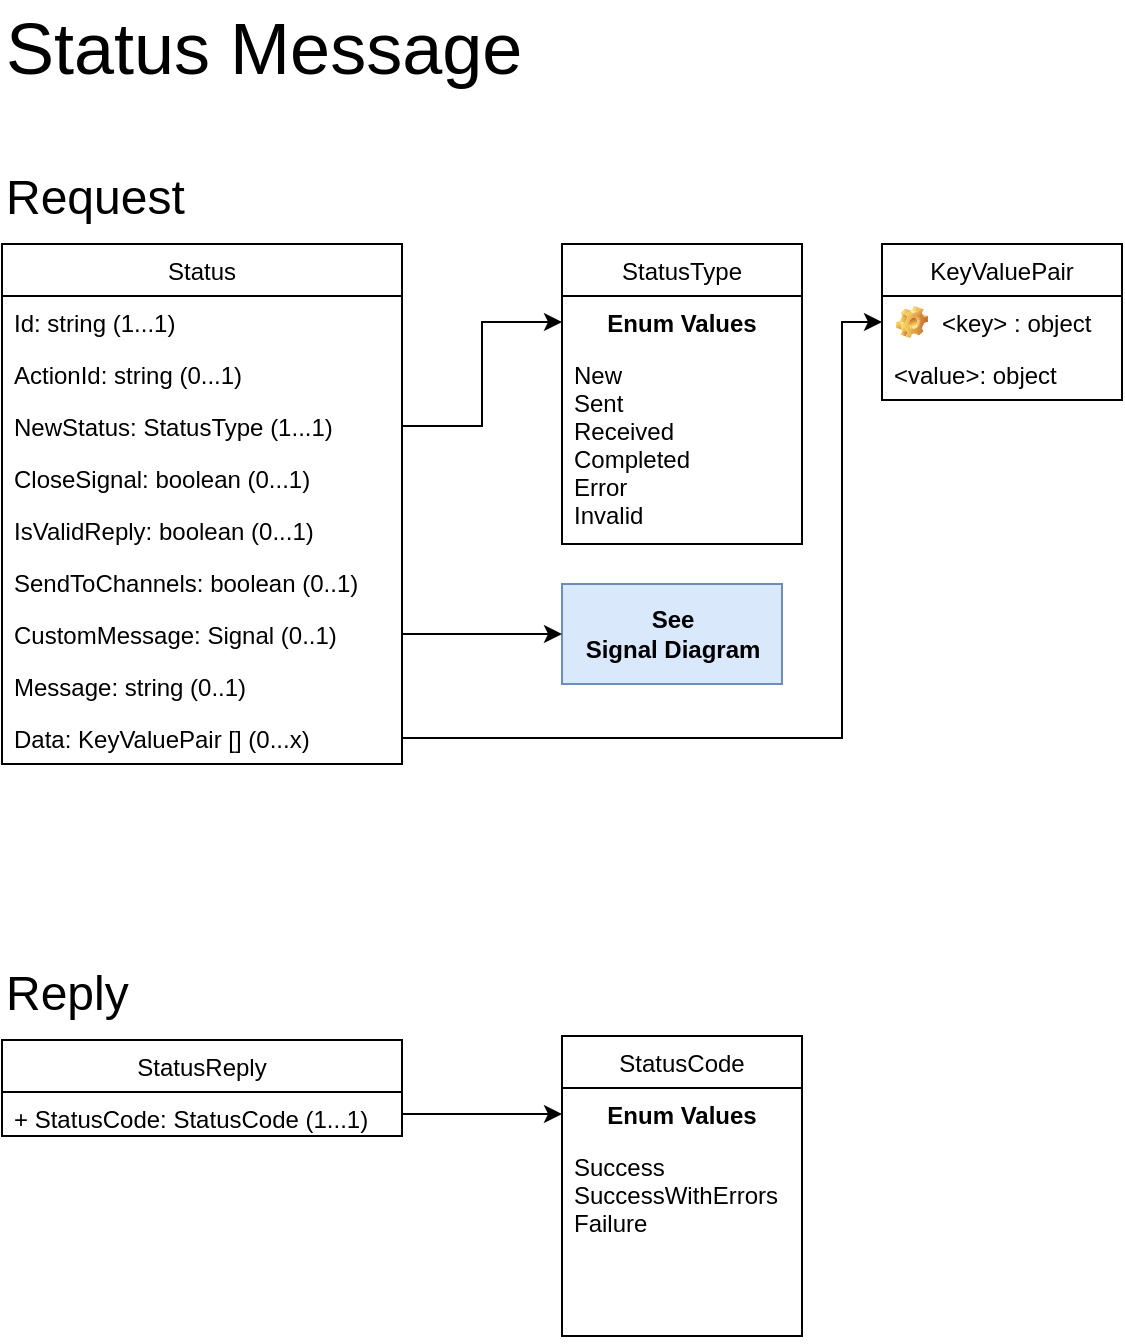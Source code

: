 <mxfile version="13.7.3" type="device"><diagram id="CwCPBcXZOWI9J1zfgDHO" name="Page-1"><mxGraphModel dx="1042" dy="684" grid="1" gridSize="10" guides="1" tooltips="1" connect="1" arrows="1" fold="1" page="1" pageScale="1" pageWidth="850" pageHeight="1100" math="0" shadow="0"><root><mxCell id="0"/><mxCell id="1" parent="0"/><mxCell id="KmfvtNIkWaQ_sEXPeE87-1" value="Status" style="swimlane;fontStyle=0;childLayout=stackLayout;horizontal=1;startSize=26;fillColor=none;horizontalStack=0;resizeParent=1;resizeParentMax=0;resizeLast=0;collapsible=1;marginBottom=0;" parent="1" vertex="1"><mxGeometry x="40" y="162" width="200" height="260" as="geometry"/></mxCell><mxCell id="KmfvtNIkWaQ_sEXPeE87-2" value="Id: string (1...1)" style="text;strokeColor=none;fillColor=none;align=left;verticalAlign=top;spacingLeft=4;spacingRight=4;overflow=hidden;rotatable=0;points=[[0,0.5],[1,0.5]];portConstraint=eastwest;" parent="KmfvtNIkWaQ_sEXPeE87-1" vertex="1"><mxGeometry y="26" width="200" height="26" as="geometry"/></mxCell><mxCell id="KmfvtNIkWaQ_sEXPeE87-3" value="ActionId: string (0...1)" style="text;strokeColor=none;fillColor=none;align=left;verticalAlign=top;spacingLeft=4;spacingRight=4;overflow=hidden;rotatable=0;points=[[0,0.5],[1,0.5]];portConstraint=eastwest;" parent="KmfvtNIkWaQ_sEXPeE87-1" vertex="1"><mxGeometry y="52" width="200" height="26" as="geometry"/></mxCell><mxCell id="KmfvtNIkWaQ_sEXPeE87-5" value="NewStatus: StatusType (1...1)" style="text;strokeColor=none;fillColor=none;align=left;verticalAlign=top;spacingLeft=4;spacingRight=4;overflow=hidden;rotatable=0;points=[[0,0.5],[1,0.5]];portConstraint=eastwest;" parent="KmfvtNIkWaQ_sEXPeE87-1" vertex="1"><mxGeometry y="78" width="200" height="26" as="geometry"/></mxCell><mxCell id="KmfvtNIkWaQ_sEXPeE87-7" value="CloseSignal: boolean (0...1)" style="text;strokeColor=none;fillColor=none;align=left;verticalAlign=top;spacingLeft=4;spacingRight=4;overflow=hidden;rotatable=0;points=[[0,0.5],[1,0.5]];portConstraint=eastwest;" parent="KmfvtNIkWaQ_sEXPeE87-1" vertex="1"><mxGeometry y="104" width="200" height="26" as="geometry"/></mxCell><mxCell id="KmfvtNIkWaQ_sEXPeE87-6" value="IsValidReply: boolean (0...1)" style="text;strokeColor=none;fillColor=none;align=left;verticalAlign=top;spacingLeft=4;spacingRight=4;overflow=hidden;rotatable=0;points=[[0,0.5],[1,0.5]];portConstraint=eastwest;" parent="KmfvtNIkWaQ_sEXPeE87-1" vertex="1"><mxGeometry y="130" width="200" height="26" as="geometry"/></mxCell><mxCell id="5pbbXjXSg07QnBIjyVvJ-1" value="SendToChannels: boolean (0..1)" style="text;strokeColor=none;fillColor=none;align=left;verticalAlign=top;spacingLeft=4;spacingRight=4;overflow=hidden;rotatable=0;points=[[0,0.5],[1,0.5]];portConstraint=eastwest;" parent="KmfvtNIkWaQ_sEXPeE87-1" vertex="1"><mxGeometry y="156" width="200" height="26" as="geometry"/></mxCell><mxCell id="5pbbXjXSg07QnBIjyVvJ-2" value="CustomMessage: Signal (0..1)" style="text;strokeColor=none;fillColor=none;align=left;verticalAlign=top;spacingLeft=4;spacingRight=4;overflow=hidden;rotatable=0;points=[[0,0.5],[1,0.5]];portConstraint=eastwest;" parent="KmfvtNIkWaQ_sEXPeE87-1" vertex="1"><mxGeometry y="182" width="200" height="26" as="geometry"/></mxCell><mxCell id="5pbbXjXSg07QnBIjyVvJ-3" value="Message: string (0..1)" style="text;strokeColor=none;fillColor=none;align=left;verticalAlign=top;spacingLeft=4;spacingRight=4;overflow=hidden;rotatable=0;points=[[0,0.5],[1,0.5]];portConstraint=eastwest;" parent="KmfvtNIkWaQ_sEXPeE87-1" vertex="1"><mxGeometry y="208" width="200" height="26" as="geometry"/></mxCell><mxCell id="KmfvtNIkWaQ_sEXPeE87-4" value="Data: KeyValuePair [] (0...x)" style="text;strokeColor=none;fillColor=none;align=left;verticalAlign=top;spacingLeft=4;spacingRight=4;overflow=hidden;rotatable=0;points=[[0,0.5],[1,0.5]];portConstraint=eastwest;" parent="KmfvtNIkWaQ_sEXPeE87-1" vertex="1"><mxGeometry y="234" width="200" height="26" as="geometry"/></mxCell><mxCell id="KmfvtNIkWaQ_sEXPeE87-8" value="StatusType" style="swimlane;fontStyle=0;childLayout=stackLayout;horizontal=1;startSize=26;fillColor=none;horizontalStack=0;resizeParent=1;resizeParentMax=0;resizeLast=0;collapsible=1;marginBottom=0;" parent="1" vertex="1"><mxGeometry x="320" y="162" width="120" height="150" as="geometry"/></mxCell><mxCell id="KmfvtNIkWaQ_sEXPeE87-15" value="Enum Values" style="text;align=center;fontStyle=1;verticalAlign=middle;spacingLeft=3;spacingRight=3;strokeColor=none;rotatable=0;points=[[0,0.5],[1,0.5]];portConstraint=eastwest;" parent="KmfvtNIkWaQ_sEXPeE87-8" vertex="1"><mxGeometry y="26" width="120" height="26" as="geometry"/></mxCell><mxCell id="KmfvtNIkWaQ_sEXPeE87-9" value="New&#10;Sent&#10;Received&#10;Completed&#10;Error&#10;Invalid&#10;" style="text;strokeColor=none;fillColor=none;align=left;verticalAlign=top;spacingLeft=4;spacingRight=4;overflow=hidden;rotatable=0;points=[[0,0.5],[1,0.5]];portConstraint=eastwest;" parent="KmfvtNIkWaQ_sEXPeE87-8" vertex="1"><mxGeometry y="52" width="120" height="98" as="geometry"/></mxCell><mxCell id="KmfvtNIkWaQ_sEXPeE87-16" style="edgeStyle=orthogonalEdgeStyle;rounded=0;html=1;exitX=1;exitY=0.5;exitDx=0;exitDy=0;entryX=0;entryY=0.5;entryDx=0;entryDy=0;jettySize=auto;orthogonalLoop=1;" parent="1" source="KmfvtNIkWaQ_sEXPeE87-5" target="KmfvtNIkWaQ_sEXPeE87-15" edge="1"><mxGeometry relative="1" as="geometry"/></mxCell><mxCell id="Yg6pK1T9AQLUbVwk1xyi-1" value="&lt;font style=&quot;font-size: 24px&quot;&gt;Request&lt;/font&gt;" style="text;html=1;resizable=0;points=[];autosize=1;align=left;verticalAlign=top;spacingTop=-4;" parent="1" vertex="1"><mxGeometry x="40" y="122" width="100" height="20" as="geometry"/></mxCell><mxCell id="Yg6pK1T9AQLUbVwk1xyi-2" value="&lt;font style=&quot;font-size: 36px&quot;&gt;Status Message&lt;/font&gt;" style="text;html=1;resizable=0;points=[];autosize=1;align=left;verticalAlign=top;spacingTop=-4;" parent="1" vertex="1"><mxGeometry x="40" y="40" width="270" height="20" as="geometry"/></mxCell><mxCell id="Yg6pK1T9AQLUbVwk1xyi-10" value="&lt;font style=&quot;font-size: 24px&quot;&gt;Reply&lt;/font&gt;" style="text;html=1;resizable=0;points=[];autosize=1;align=left;verticalAlign=top;spacingTop=-4;" parent="1" vertex="1"><mxGeometry x="40" y="520" width="80" height="20" as="geometry"/></mxCell><mxCell id="gZLTvhkyPeyyPJZUPioJ-4" style="edgeStyle=orthogonalEdgeStyle;rounded=0;html=1;exitX=1;exitY=0.5;exitDx=0;exitDy=0;entryX=0;entryY=0.5;entryDx=0;entryDy=0;jettySize=auto;orthogonalLoop=1;" parent="1" source="Yg6pK1T9AQLUbVwk1xyi-4" target="gZLTvhkyPeyyPJZUPioJ-2" edge="1"><mxGeometry relative="1" as="geometry"/></mxCell><mxCell id="Yg6pK1T9AQLUbVwk1xyi-3" value="StatusReply" style="swimlane;fontStyle=0;childLayout=stackLayout;horizontal=1;startSize=26;fillColor=none;horizontalStack=0;resizeParent=1;resizeParentMax=0;resizeLast=0;collapsible=1;marginBottom=0;" parent="1" vertex="1"><mxGeometry x="40" y="560" width="200" height="48" as="geometry"/></mxCell><mxCell id="Yg6pK1T9AQLUbVwk1xyi-4" value="+ StatusCode: StatusCode (1...1)" style="text;strokeColor=none;fillColor=none;align=left;verticalAlign=top;spacingLeft=4;spacingRight=4;overflow=hidden;rotatable=0;points=[[0,0.5],[1,0.5]];portConstraint=eastwest;" parent="Yg6pK1T9AQLUbVwk1xyi-3" vertex="1"><mxGeometry y="26" width="200" height="22" as="geometry"/></mxCell><mxCell id="gZLTvhkyPeyyPJZUPioJ-1" value="StatusCode" style="swimlane;fontStyle=0;childLayout=stackLayout;horizontal=1;startSize=26;fillColor=none;horizontalStack=0;resizeParent=1;resizeParentMax=0;resizeLast=0;collapsible=1;marginBottom=0;" parent="1" vertex="1"><mxGeometry x="320" y="558" width="120" height="150" as="geometry"/></mxCell><mxCell id="gZLTvhkyPeyyPJZUPioJ-2" value="Enum Values" style="text;align=center;fontStyle=1;verticalAlign=middle;spacingLeft=3;spacingRight=3;strokeColor=none;rotatable=0;points=[[0,0.5],[1,0.5]];portConstraint=eastwest;" parent="gZLTvhkyPeyyPJZUPioJ-1" vertex="1"><mxGeometry y="26" width="120" height="26" as="geometry"/></mxCell><mxCell id="gZLTvhkyPeyyPJZUPioJ-3" value="Success&#10;SuccessWithErrors&#10;Failure&#10;" style="text;strokeColor=none;fillColor=none;align=left;verticalAlign=top;spacingLeft=4;spacingRight=4;overflow=hidden;rotatable=0;points=[[0,0.5],[1,0.5]];portConstraint=eastwest;" parent="gZLTvhkyPeyyPJZUPioJ-1" vertex="1"><mxGeometry y="52" width="120" height="98" as="geometry"/></mxCell><mxCell id="5pbbXjXSg07QnBIjyVvJ-4" value="&lt;b&gt;See&lt;br&gt;Signal Diagram&lt;br&gt;&lt;/b&gt;" style="html=1;fillColor=#dae8fc;strokeColor=#6c8ebf;" parent="1" vertex="1"><mxGeometry x="320" y="332" width="110" height="50" as="geometry"/></mxCell><mxCell id="5pbbXjXSg07QnBIjyVvJ-5" style="edgeStyle=orthogonalEdgeStyle;rounded=0;orthogonalLoop=1;jettySize=auto;html=1;exitX=1;exitY=0.5;exitDx=0;exitDy=0;entryX=0;entryY=0.5;entryDx=0;entryDy=0;" parent="1" source="5pbbXjXSg07QnBIjyVvJ-2" target="5pbbXjXSg07QnBIjyVvJ-4" edge="1"><mxGeometry relative="1" as="geometry"/></mxCell><mxCell id="UtzcR_tTg8Ej9OjdFDzc-4" style="edgeStyle=orthogonalEdgeStyle;rounded=0;orthogonalLoop=1;jettySize=auto;html=1;exitX=1;exitY=0.5;exitDx=0;exitDy=0;entryX=0;entryY=0.5;entryDx=0;entryDy=0;" edge="1" parent="1" source="KmfvtNIkWaQ_sEXPeE87-4" target="UtzcR_tTg8Ej9OjdFDzc-2"><mxGeometry relative="1" as="geometry"><Array as="points"><mxPoint x="460" y="409"/><mxPoint x="460" y="201"/></Array></mxGeometry></mxCell><mxCell id="UtzcR_tTg8Ej9OjdFDzc-1" value="KeyValuePair" style="swimlane;fontStyle=0;childLayout=stackLayout;horizontal=1;startSize=26;fillColor=none;horizontalStack=0;resizeParent=1;resizeParentMax=0;resizeLast=0;collapsible=1;marginBottom=0;" vertex="1" parent="1"><mxGeometry x="480" y="162" width="120" height="78" as="geometry"/></mxCell><mxCell id="UtzcR_tTg8Ej9OjdFDzc-2" value="&lt;key&gt; : object" style="label;fontStyle=0;strokeColor=none;fillColor=none;align=left;verticalAlign=top;overflow=hidden;spacingLeft=28;spacingRight=4;rotatable=0;points=[[0,0.5],[1,0.5]];portConstraint=eastwest;imageWidth=16;imageHeight=16;image=img/clipart/Gear_128x128.png" vertex="1" parent="UtzcR_tTg8Ej9OjdFDzc-1"><mxGeometry y="26" width="120" height="26" as="geometry"/></mxCell><mxCell id="UtzcR_tTg8Ej9OjdFDzc-3" value="&lt;value&gt;: object" style="text;strokeColor=none;fillColor=none;align=left;verticalAlign=top;spacingLeft=4;spacingRight=4;overflow=hidden;rotatable=0;points=[[0,0.5],[1,0.5]];portConstraint=eastwest;" vertex="1" parent="UtzcR_tTg8Ej9OjdFDzc-1"><mxGeometry y="52" width="120" height="26" as="geometry"/></mxCell></root></mxGraphModel></diagram></mxfile>
